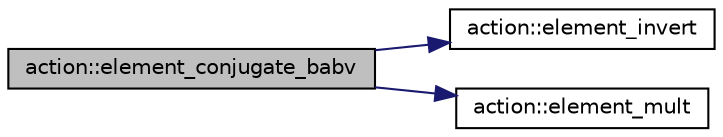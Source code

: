 digraph "action::element_conjugate_babv"
{
  edge [fontname="Helvetica",fontsize="10",labelfontname="Helvetica",labelfontsize="10"];
  node [fontname="Helvetica",fontsize="10",shape=record];
  rankdir="LR";
  Node3234 [label="action::element_conjugate_babv",height=0.2,width=0.4,color="black", fillcolor="grey75", style="filled", fontcolor="black"];
  Node3234 -> Node3235 [color="midnightblue",fontsize="10",style="solid",fontname="Helvetica"];
  Node3235 [label="action::element_invert",height=0.2,width=0.4,color="black", fillcolor="white", style="filled",URL="$d2/d86/classaction.html#aa4bd01e338497714586636751fcef436"];
  Node3234 -> Node3236 [color="midnightblue",fontsize="10",style="solid",fontname="Helvetica"];
  Node3236 [label="action::element_mult",height=0.2,width=0.4,color="black", fillcolor="white", style="filled",URL="$d2/d86/classaction.html#ae9e36b2cae1f0f7bd7144097fa9a34b3"];
}
